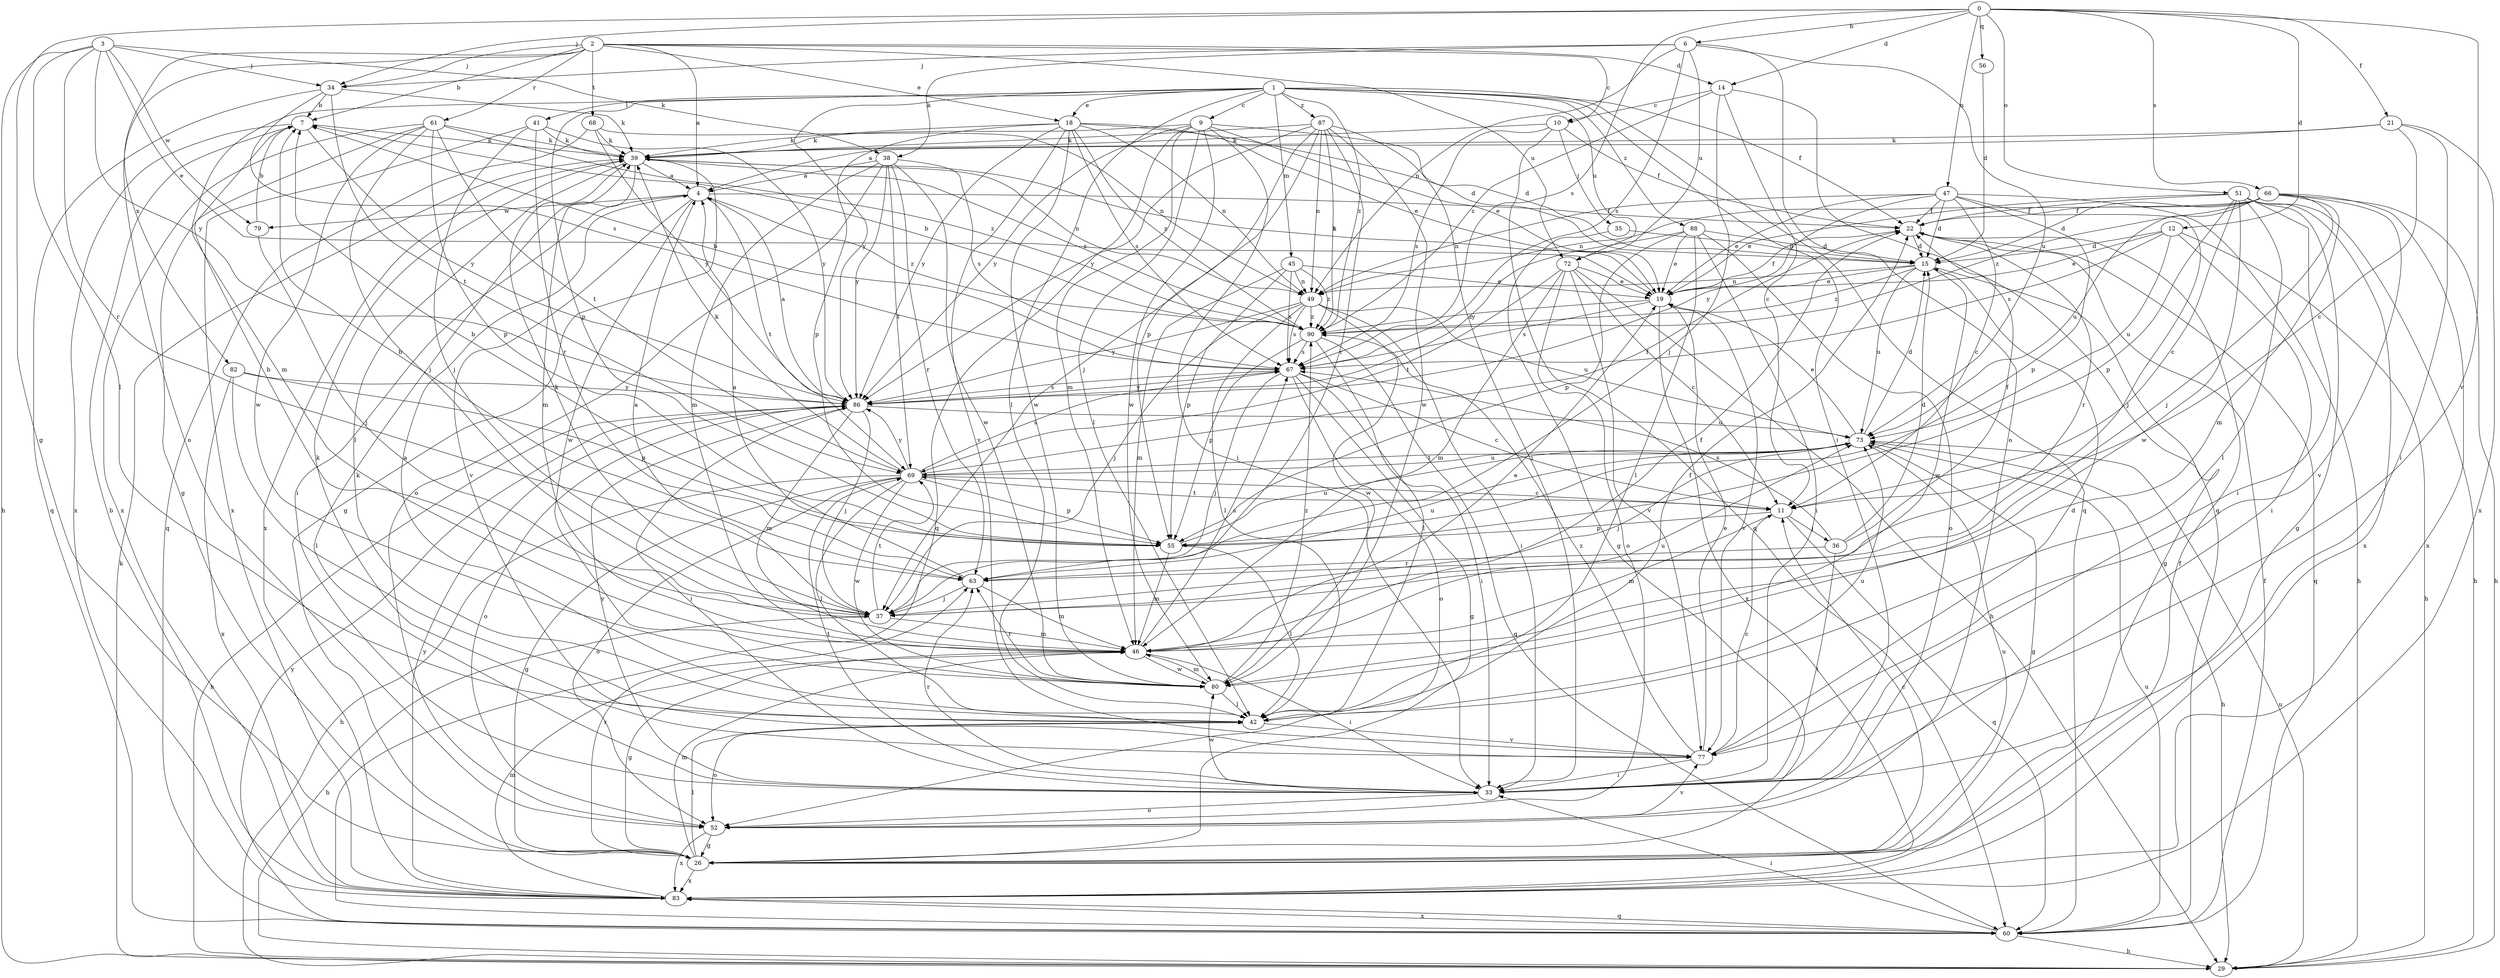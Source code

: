 strict digraph  {
0;
1;
2;
3;
4;
6;
7;
9;
10;
11;
12;
14;
15;
18;
19;
21;
22;
26;
29;
33;
34;
35;
36;
37;
38;
39;
41;
42;
45;
46;
47;
49;
51;
52;
55;
56;
60;
61;
63;
66;
67;
68;
69;
72;
73;
77;
79;
80;
82;
83;
86;
87;
88;
90;
0 -> 6  [label=b];
0 -> 12  [label=d];
0 -> 14  [label=d];
0 -> 21  [label=f];
0 -> 26  [label=g];
0 -> 34  [label=j];
0 -> 47  [label=n];
0 -> 51  [label=o];
0 -> 56  [label=q];
0 -> 66  [label=s];
0 -> 67  [label=s];
0 -> 77  [label=v];
1 -> 9  [label=c];
1 -> 18  [label=e];
1 -> 22  [label=f];
1 -> 33  [label=i];
1 -> 41  [label=l];
1 -> 42  [label=l];
1 -> 45  [label=m];
1 -> 46  [label=m];
1 -> 55  [label=p];
1 -> 60  [label=q];
1 -> 72  [label=u];
1 -> 86  [label=y];
1 -> 87  [label=z];
1 -> 88  [label=z];
1 -> 90  [label=z];
2 -> 4  [label=a];
2 -> 7  [label=b];
2 -> 10  [label=c];
2 -> 14  [label=d];
2 -> 18  [label=e];
2 -> 34  [label=j];
2 -> 52  [label=o];
2 -> 61  [label=r];
2 -> 68  [label=t];
2 -> 72  [label=u];
2 -> 82  [label=x];
3 -> 19  [label=e];
3 -> 29  [label=h];
3 -> 34  [label=j];
3 -> 38  [label=k];
3 -> 42  [label=l];
3 -> 63  [label=r];
3 -> 79  [label=w];
3 -> 86  [label=y];
4 -> 22  [label=f];
4 -> 33  [label=i];
4 -> 69  [label=t];
4 -> 77  [label=v];
4 -> 79  [label=w];
4 -> 80  [label=w];
4 -> 90  [label=z];
6 -> 34  [label=j];
6 -> 38  [label=k];
6 -> 49  [label=n];
6 -> 52  [label=o];
6 -> 67  [label=s];
6 -> 72  [label=u];
6 -> 73  [label=u];
7 -> 39  [label=k];
7 -> 83  [label=x];
7 -> 86  [label=y];
9 -> 15  [label=d];
9 -> 19  [label=e];
9 -> 33  [label=i];
9 -> 39  [label=k];
9 -> 42  [label=l];
9 -> 46  [label=m];
9 -> 60  [label=q];
9 -> 80  [label=w];
9 -> 86  [label=y];
10 -> 22  [label=f];
10 -> 35  [label=j];
10 -> 39  [label=k];
10 -> 60  [label=q];
10 -> 67  [label=s];
11 -> 36  [label=j];
11 -> 46  [label=m];
11 -> 55  [label=p];
11 -> 60  [label=q];
11 -> 69  [label=t];
12 -> 15  [label=d];
12 -> 19  [label=e];
12 -> 29  [label=h];
12 -> 33  [label=i];
12 -> 67  [label=s];
12 -> 73  [label=u];
14 -> 10  [label=c];
14 -> 11  [label=c];
14 -> 37  [label=j];
14 -> 60  [label=q];
14 -> 90  [label=z];
15 -> 19  [label=e];
15 -> 26  [label=g];
15 -> 49  [label=n];
15 -> 73  [label=u];
15 -> 80  [label=w];
15 -> 90  [label=z];
18 -> 15  [label=d];
18 -> 19  [label=e];
18 -> 39  [label=k];
18 -> 49  [label=n];
18 -> 55  [label=p];
18 -> 67  [label=s];
18 -> 77  [label=v];
18 -> 80  [label=w];
18 -> 86  [label=y];
18 -> 90  [label=z];
19 -> 22  [label=f];
19 -> 39  [label=k];
19 -> 67  [label=s];
19 -> 77  [label=v];
19 -> 83  [label=x];
19 -> 90  [label=z];
21 -> 4  [label=a];
21 -> 11  [label=c];
21 -> 33  [label=i];
21 -> 39  [label=k];
21 -> 83  [label=x];
22 -> 15  [label=d];
22 -> 60  [label=q];
22 -> 63  [label=r];
26 -> 11  [label=c];
26 -> 42  [label=l];
26 -> 46  [label=m];
26 -> 63  [label=r];
26 -> 73  [label=u];
26 -> 83  [label=x];
29 -> 39  [label=k];
29 -> 73  [label=u];
33 -> 39  [label=k];
33 -> 52  [label=o];
33 -> 63  [label=r];
33 -> 69  [label=t];
33 -> 80  [label=w];
33 -> 86  [label=y];
34 -> 7  [label=b];
34 -> 39  [label=k];
34 -> 60  [label=q];
34 -> 67  [label=s];
34 -> 69  [label=t];
35 -> 15  [label=d];
35 -> 26  [label=g];
36 -> 15  [label=d];
36 -> 22  [label=f];
36 -> 33  [label=i];
36 -> 63  [label=r];
36 -> 67  [label=s];
37 -> 4  [label=a];
37 -> 7  [label=b];
37 -> 29  [label=h];
37 -> 39  [label=k];
37 -> 46  [label=m];
37 -> 69  [label=t];
38 -> 4  [label=a];
38 -> 46  [label=m];
38 -> 52  [label=o];
38 -> 63  [label=r];
38 -> 67  [label=s];
38 -> 69  [label=t];
38 -> 80  [label=w];
38 -> 86  [label=y];
39 -> 4  [label=a];
39 -> 26  [label=g];
39 -> 42  [label=l];
39 -> 46  [label=m];
39 -> 49  [label=n];
39 -> 83  [label=x];
39 -> 90  [label=z];
41 -> 37  [label=j];
41 -> 39  [label=k];
41 -> 63  [label=r];
41 -> 83  [label=x];
41 -> 86  [label=y];
42 -> 4  [label=a];
42 -> 22  [label=f];
42 -> 52  [label=o];
42 -> 73  [label=u];
42 -> 77  [label=v];
45 -> 19  [label=e];
45 -> 46  [label=m];
45 -> 49  [label=n];
45 -> 55  [label=p];
45 -> 67  [label=s];
45 -> 90  [label=z];
46 -> 19  [label=e];
46 -> 22  [label=f];
46 -> 26  [label=g];
46 -> 33  [label=i];
46 -> 67  [label=s];
46 -> 73  [label=u];
46 -> 80  [label=w];
47 -> 11  [label=c];
47 -> 15  [label=d];
47 -> 19  [label=e];
47 -> 22  [label=f];
47 -> 29  [label=h];
47 -> 37  [label=j];
47 -> 49  [label=n];
47 -> 55  [label=p];
47 -> 86  [label=y];
49 -> 33  [label=i];
49 -> 37  [label=j];
49 -> 42  [label=l];
49 -> 67  [label=s];
49 -> 73  [label=u];
49 -> 80  [label=w];
49 -> 86  [label=y];
49 -> 90  [label=z];
51 -> 11  [label=c];
51 -> 19  [label=e];
51 -> 22  [label=f];
51 -> 26  [label=g];
51 -> 29  [label=h];
51 -> 33  [label=i];
51 -> 42  [label=l];
51 -> 55  [label=p];
51 -> 80  [label=w];
51 -> 83  [label=x];
52 -> 26  [label=g];
52 -> 77  [label=v];
52 -> 83  [label=x];
55 -> 7  [label=b];
55 -> 42  [label=l];
55 -> 46  [label=m];
55 -> 73  [label=u];
56 -> 15  [label=d];
60 -> 22  [label=f];
60 -> 29  [label=h];
60 -> 33  [label=i];
60 -> 73  [label=u];
60 -> 83  [label=x];
60 -> 86  [label=y];
61 -> 26  [label=g];
61 -> 37  [label=j];
61 -> 39  [label=k];
61 -> 55  [label=p];
61 -> 69  [label=t];
61 -> 80  [label=w];
61 -> 83  [label=x];
61 -> 90  [label=z];
63 -> 4  [label=a];
63 -> 7  [label=b];
63 -> 37  [label=j];
63 -> 46  [label=m];
63 -> 73  [label=u];
66 -> 15  [label=d];
66 -> 22  [label=f];
66 -> 29  [label=h];
66 -> 37  [label=j];
66 -> 46  [label=m];
66 -> 49  [label=n];
66 -> 73  [label=u];
66 -> 77  [label=v];
66 -> 83  [label=x];
66 -> 90  [label=z];
67 -> 7  [label=b];
67 -> 11  [label=c];
67 -> 26  [label=g];
67 -> 33  [label=i];
67 -> 37  [label=j];
67 -> 52  [label=o];
67 -> 86  [label=y];
68 -> 39  [label=k];
68 -> 49  [label=n];
68 -> 60  [label=q];
68 -> 86  [label=y];
69 -> 11  [label=c];
69 -> 22  [label=f];
69 -> 26  [label=g];
69 -> 29  [label=h];
69 -> 39  [label=k];
69 -> 42  [label=l];
69 -> 52  [label=o];
69 -> 55  [label=p];
69 -> 67  [label=s];
69 -> 73  [label=u];
69 -> 80  [label=w];
69 -> 86  [label=y];
72 -> 11  [label=c];
72 -> 19  [label=e];
72 -> 29  [label=h];
72 -> 46  [label=m];
72 -> 52  [label=o];
72 -> 69  [label=t];
72 -> 77  [label=v];
73 -> 15  [label=d];
73 -> 19  [label=e];
73 -> 26  [label=g];
73 -> 29  [label=h];
73 -> 37  [label=j];
73 -> 69  [label=t];
77 -> 11  [label=c];
77 -> 15  [label=d];
77 -> 19  [label=e];
77 -> 33  [label=i];
77 -> 39  [label=k];
77 -> 90  [label=z];
79 -> 7  [label=b];
79 -> 37  [label=j];
80 -> 42  [label=l];
80 -> 46  [label=m];
80 -> 63  [label=r];
80 -> 90  [label=z];
82 -> 42  [label=l];
82 -> 55  [label=p];
82 -> 83  [label=x];
82 -> 86  [label=y];
83 -> 7  [label=b];
83 -> 22  [label=f];
83 -> 46  [label=m];
83 -> 60  [label=q];
83 -> 86  [label=y];
86 -> 4  [label=a];
86 -> 29  [label=h];
86 -> 33  [label=i];
86 -> 37  [label=j];
86 -> 46  [label=m];
86 -> 52  [label=o];
86 -> 67  [label=s];
86 -> 73  [label=u];
87 -> 33  [label=i];
87 -> 37  [label=j];
87 -> 39  [label=k];
87 -> 49  [label=n];
87 -> 55  [label=p];
87 -> 63  [label=r];
87 -> 80  [label=w];
87 -> 86  [label=y];
87 -> 90  [label=z];
88 -> 15  [label=d];
88 -> 19  [label=e];
88 -> 33  [label=i];
88 -> 42  [label=l];
88 -> 52  [label=o];
88 -> 55  [label=p];
88 -> 86  [label=y];
90 -> 7  [label=b];
90 -> 42  [label=l];
90 -> 55  [label=p];
90 -> 60  [label=q];
90 -> 67  [label=s];
}
